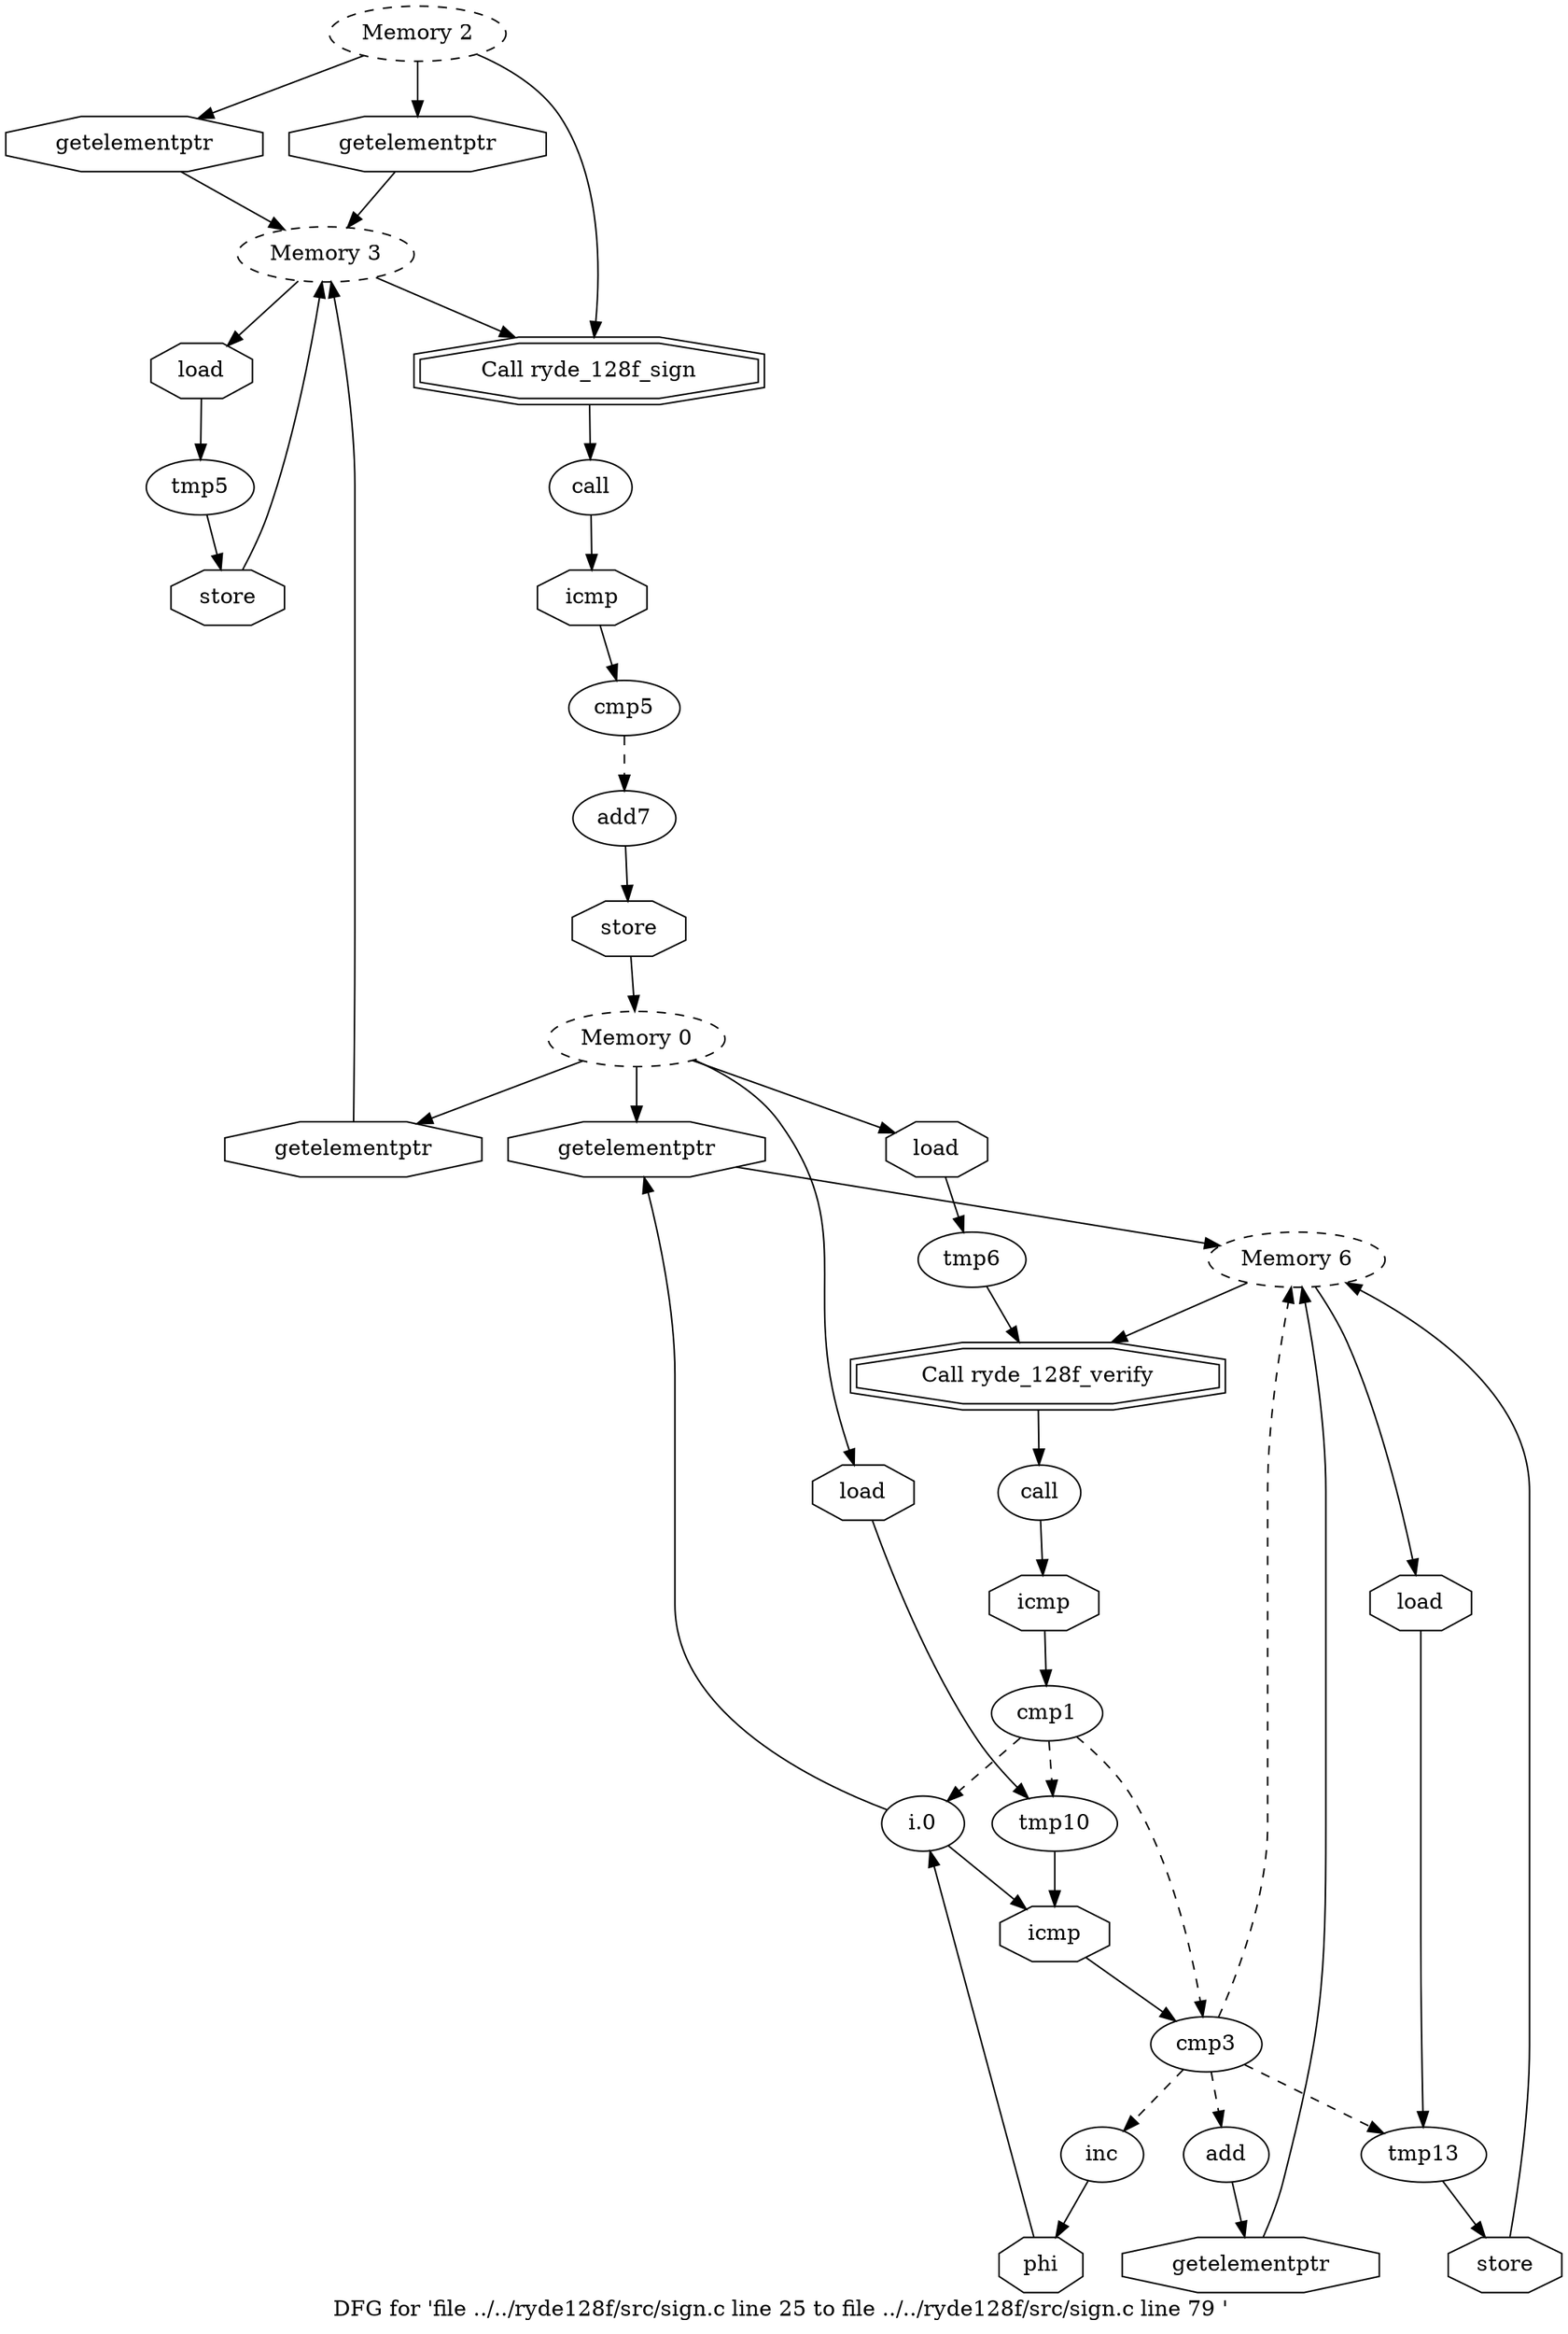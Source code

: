 digraph "DFG for 'file ../../ryde128f/src/sign.c line 25 to file ../../ryde128f/src/sign.c line 79 '  "{
label="DFG for 'file ../../ryde128f/src/sign.c line 25 to file ../../ryde128f/src/sign.c line 79 ' ";
node_274[shape=octagon,style=solid,label="getelementptr"]
node_269[shape=ellipse,style=dashed,label="Memory 3"]
"node_274"->"node_269"
node_273[shape=octagon,style=solid,label="load"]
node_272[shape=ellipse,style=solid,label="tmp5"]
"node_273"->"node_272"
node_275[shape=octagon,style=solid,label="store"]
"node_272"->"node_275"
node_271[shape=ellipse,style=dashed,label="Memory 0"]
node_270[shape=octagon,style=solid,label="getelementptr"]
"node_271"->"node_270"
node_301[shape=octagon,style=solid,label="getelementptr"]
"node_271"->"node_301"
node_285[shape=octagon,style=solid,label="load"]
"node_271"->"node_285"
node_294[shape=octagon,style=solid,label="load"]
"node_271"->"node_294"
node_279[shape=ellipse,style=solid,label="cmp5"]
node_281[shape=ellipse,style=solid,label="add7"]
"node_279"->"node_281" [style=dashed]
"node_270"->"node_269"
"node_269"->"node_273"
node_278[shape=doubleoctagon,style=solid,label="Call ryde_128f_sign"]
"node_269"->"node_278"
node_277[shape=ellipse,style=solid,label="call"]
node_280[shape=octagon,style=solid,label="icmp"]
"node_277"->"node_280"
"node_280"->"node_279"
node_268[shape=ellipse,style=dashed,label="Memory 2"]
"node_268"->"node_274"
"node_268"->"node_278"
node_276[shape=octagon,style=solid,label="getelementptr"]
"node_268"->"node_276"
node_298[shape=octagon,style=solid,label="getelementptr"]
node_283[shape=ellipse,style=dashed,label="Memory 6"]
"node_298"->"node_283"
node_299[shape=ellipse,style=solid,label="tmp13"]
node_302[shape=octagon,style=solid,label="store"]
"node_299"->"node_302"
node_300[shape=octagon,style=solid,label="load"]
"node_300"->"node_299"
"node_301"->"node_283"
"node_302"->"node_283"
node_289[shape=octagon,style=solid,label="icmp"]
node_288[shape=ellipse,style=solid,label="cmp1"]
"node_289"->"node_288"
node_290[shape=ellipse,style=solid,label="i.0"]
"node_290"->"node_301"
node_296[shape=octagon,style=solid,label="icmp"]
"node_290"->"node_296"
node_291[shape=octagon,style=solid,label="phi"]
"node_291"->"node_290"
"node_283"->"node_300"
node_287[shape=doubleoctagon,style=solid,label="Call ryde_128f_verify"]
"node_283"->"node_287"
node_284[shape=ellipse,style=solid,label="tmp6"]
"node_284"->"node_287"
node_295[shape=ellipse,style=solid,label="cmp3"]
"node_295"->"node_299" [style=dashed]
"node_295"->"node_283" [style=dashed]
node_297[shape=ellipse,style=solid,label="add"]
"node_295"->"node_297" [style=dashed]
node_292[shape=ellipse,style=solid,label="inc"]
"node_295"->"node_292" [style=dashed]
"node_296"->"node_295"
"node_297"->"node_298"
"node_278"->"node_277"
"node_285"->"node_284"
node_286[shape=ellipse,style=solid,label="call"]
"node_286"->"node_289"
"node_287"->"node_286"
"node_288"->"node_290" [style=dashed]
"node_288"->"node_295" [style=dashed]
node_293[shape=ellipse,style=solid,label="tmp10"]
"node_288"->"node_293" [style=dashed]
"node_275"->"node_269"
node_282[shape=octagon,style=solid,label="store"]
"node_281"->"node_282"
"node_282"->"node_271"
"node_292"->"node_291"
"node_293"->"node_296"
"node_294"->"node_293"
"node_276"->"node_269"
}

